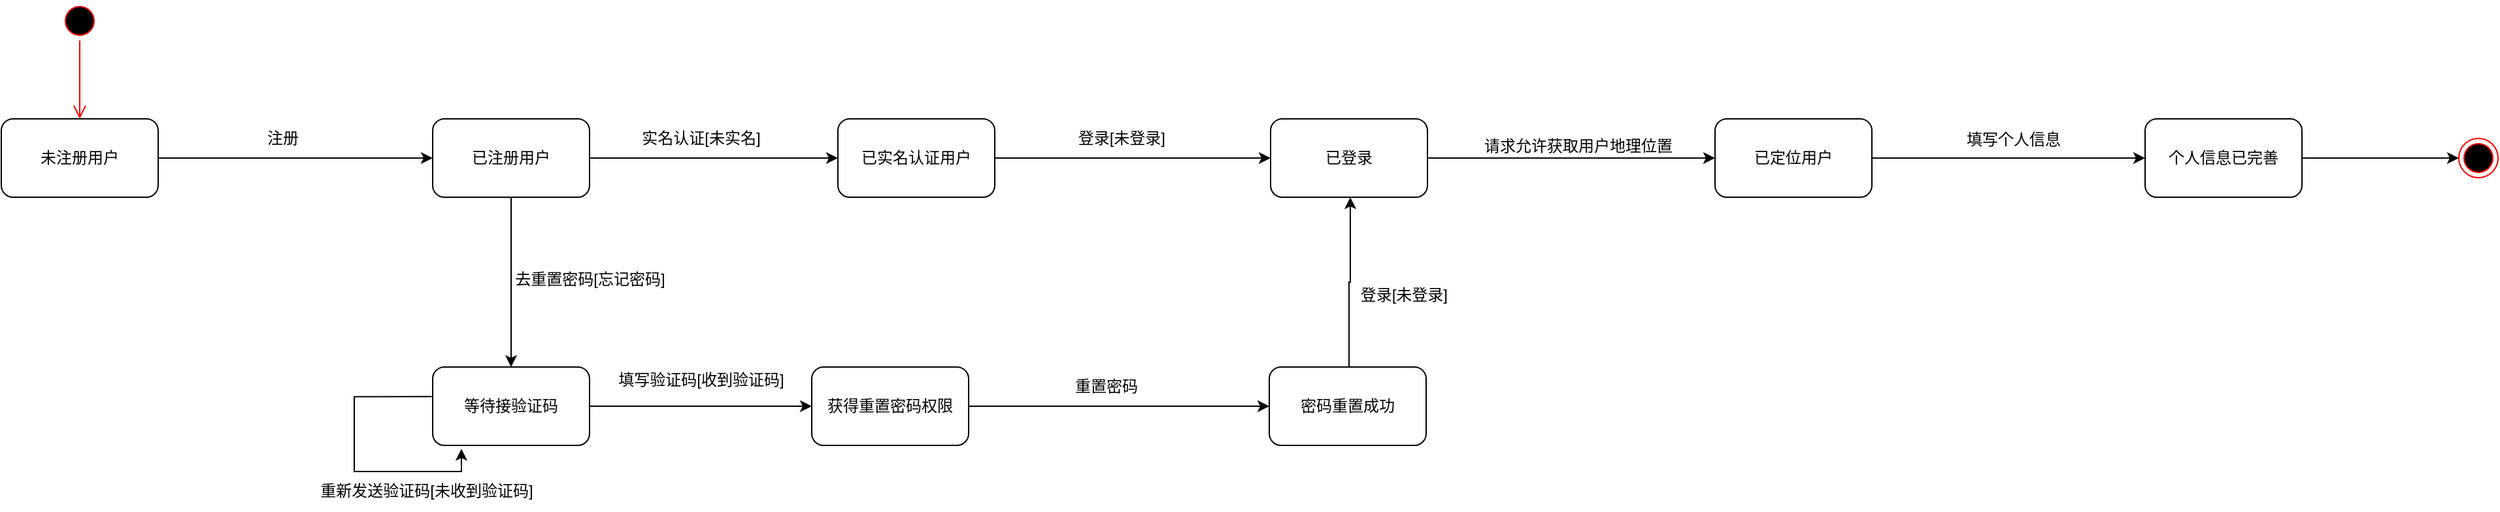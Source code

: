 <mxfile version="24.2.7" type="github">
  <diagram name="第 1 页" id="c85gAahULr5vzzudHRfK">
    <mxGraphModel dx="2068" dy="876" grid="1" gridSize="10" guides="1" tooltips="1" connect="1" arrows="1" fold="1" page="1" pageScale="1" pageWidth="827" pageHeight="1169" math="0" shadow="0">
      <root>
        <mxCell id="0" />
        <mxCell id="1" parent="0" />
        <mxCell id="xbXyKAkeTfbc9vZrLwJE-3" style="edgeStyle=orthogonalEdgeStyle;rounded=0;orthogonalLoop=1;jettySize=auto;html=1;entryX=0;entryY=0.5;entryDx=0;entryDy=0;" edge="1" parent="1" source="xbXyKAkeTfbc9vZrLwJE-1" target="xbXyKAkeTfbc9vZrLwJE-2">
          <mxGeometry relative="1" as="geometry" />
        </mxCell>
        <mxCell id="xbXyKAkeTfbc9vZrLwJE-1" value="未注册用户" style="rounded=1;whiteSpace=wrap;html=1;" vertex="1" parent="1">
          <mxGeometry x="40" y="370" width="120" height="60" as="geometry" />
        </mxCell>
        <mxCell id="xbXyKAkeTfbc9vZrLwJE-12" style="edgeStyle=orthogonalEdgeStyle;rounded=0;orthogonalLoop=1;jettySize=auto;html=1;" edge="1" parent="1" source="xbXyKAkeTfbc9vZrLwJE-2" target="xbXyKAkeTfbc9vZrLwJE-11">
          <mxGeometry relative="1" as="geometry" />
        </mxCell>
        <mxCell id="xbXyKAkeTfbc9vZrLwJE-25" style="edgeStyle=orthogonalEdgeStyle;rounded=0;orthogonalLoop=1;jettySize=auto;html=1;entryX=0.5;entryY=0;entryDx=0;entryDy=0;" edge="1" parent="1" source="xbXyKAkeTfbc9vZrLwJE-2" target="xbXyKAkeTfbc9vZrLwJE-15">
          <mxGeometry relative="1" as="geometry" />
        </mxCell>
        <mxCell id="xbXyKAkeTfbc9vZrLwJE-2" value="已注册用户" style="rounded=1;whiteSpace=wrap;html=1;" vertex="1" parent="1">
          <mxGeometry x="370" y="370" width="120" height="60" as="geometry" />
        </mxCell>
        <mxCell id="xbXyKAkeTfbc9vZrLwJE-4" value="注册" style="text;html=1;align=center;verticalAlign=middle;resizable=0;points=[];autosize=1;strokeColor=none;fillColor=none;" vertex="1" parent="1">
          <mxGeometry x="230" y="370" width="50" height="30" as="geometry" />
        </mxCell>
        <mxCell id="xbXyKAkeTfbc9vZrLwJE-9" style="edgeStyle=orthogonalEdgeStyle;rounded=0;orthogonalLoop=1;jettySize=auto;html=1;entryX=0;entryY=0.5;entryDx=0;entryDy=0;" edge="1" parent="1" source="xbXyKAkeTfbc9vZrLwJE-5" target="xbXyKAkeTfbc9vZrLwJE-8">
          <mxGeometry relative="1" as="geometry" />
        </mxCell>
        <mxCell id="xbXyKAkeTfbc9vZrLwJE-5" value="已登录" style="rounded=1;whiteSpace=wrap;html=1;" vertex="1" parent="1">
          <mxGeometry x="1011" y="370" width="120" height="60" as="geometry" />
        </mxCell>
        <mxCell id="xbXyKAkeTfbc9vZrLwJE-7" value="&amp;nbsp;登录[未登录]" style="text;html=1;align=center;verticalAlign=middle;resizable=0;points=[];autosize=1;strokeColor=none;fillColor=none;" vertex="1" parent="1">
          <mxGeometry x="850" y="370" width="90" height="30" as="geometry" />
        </mxCell>
        <mxCell id="xbXyKAkeTfbc9vZrLwJE-33" style="edgeStyle=orthogonalEdgeStyle;rounded=0;orthogonalLoop=1;jettySize=auto;html=1;entryX=0;entryY=0.5;entryDx=0;entryDy=0;" edge="1" parent="1" source="xbXyKAkeTfbc9vZrLwJE-8" target="xbXyKAkeTfbc9vZrLwJE-32">
          <mxGeometry relative="1" as="geometry" />
        </mxCell>
        <mxCell id="xbXyKAkeTfbc9vZrLwJE-8" value="已定位用户" style="rounded=1;whiteSpace=wrap;html=1;" vertex="1" parent="1">
          <mxGeometry x="1351" y="370" width="120" height="60" as="geometry" />
        </mxCell>
        <mxCell id="xbXyKAkeTfbc9vZrLwJE-10" value="请求允许获取用户地理位置" style="text;html=1;align=center;verticalAlign=middle;resizable=0;points=[];autosize=1;strokeColor=none;fillColor=none;" vertex="1" parent="1">
          <mxGeometry x="1161" y="376" width="170" height="30" as="geometry" />
        </mxCell>
        <mxCell id="xbXyKAkeTfbc9vZrLwJE-14" style="edgeStyle=orthogonalEdgeStyle;rounded=0;orthogonalLoop=1;jettySize=auto;html=1;entryX=0;entryY=0.5;entryDx=0;entryDy=0;" edge="1" parent="1" source="xbXyKAkeTfbc9vZrLwJE-11" target="xbXyKAkeTfbc9vZrLwJE-5">
          <mxGeometry relative="1" as="geometry" />
        </mxCell>
        <mxCell id="xbXyKAkeTfbc9vZrLwJE-11" value="已实名认证用户" style="rounded=1;whiteSpace=wrap;html=1;" vertex="1" parent="1">
          <mxGeometry x="680" y="370" width="120" height="60" as="geometry" />
        </mxCell>
        <mxCell id="xbXyKAkeTfbc9vZrLwJE-13" value="实名认证[未实名]" style="text;html=1;align=center;verticalAlign=middle;resizable=0;points=[];autosize=1;strokeColor=none;fillColor=none;" vertex="1" parent="1">
          <mxGeometry x="520" y="370" width="110" height="30" as="geometry" />
        </mxCell>
        <mxCell id="xbXyKAkeTfbc9vZrLwJE-26" style="edgeStyle=orthogonalEdgeStyle;rounded=0;orthogonalLoop=1;jettySize=auto;html=1;" edge="1" parent="1" source="xbXyKAkeTfbc9vZrLwJE-15" target="xbXyKAkeTfbc9vZrLwJE-19">
          <mxGeometry relative="1" as="geometry" />
        </mxCell>
        <mxCell id="xbXyKAkeTfbc9vZrLwJE-38" style="edgeStyle=orthogonalEdgeStyle;rounded=0;orthogonalLoop=1;jettySize=auto;html=1;entryX=0.183;entryY=1.044;entryDx=0;entryDy=0;entryPerimeter=0;exitX=-0.006;exitY=0.378;exitDx=0;exitDy=0;exitPerimeter=0;" edge="1" parent="1" source="xbXyKAkeTfbc9vZrLwJE-15" target="xbXyKAkeTfbc9vZrLwJE-15">
          <mxGeometry relative="1" as="geometry">
            <mxPoint x="430" y="730" as="targetPoint" />
            <Array as="points">
              <mxPoint x="310" y="583" />
              <mxPoint x="310" y="640" />
              <mxPoint x="392" y="640" />
            </Array>
          </mxGeometry>
        </mxCell>
        <mxCell id="xbXyKAkeTfbc9vZrLwJE-15" value="等待接验证码" style="rounded=1;whiteSpace=wrap;html=1;" vertex="1" parent="1">
          <mxGeometry x="370" y="560" width="120" height="60" as="geometry" />
        </mxCell>
        <mxCell id="xbXyKAkeTfbc9vZrLwJE-18" value="去重置密码[忘记密码]" style="text;html=1;align=center;verticalAlign=middle;resizable=0;points=[];autosize=1;strokeColor=none;fillColor=none;" vertex="1" parent="1">
          <mxGeometry x="420" y="478" width="140" height="30" as="geometry" />
        </mxCell>
        <mxCell id="xbXyKAkeTfbc9vZrLwJE-27" style="edgeStyle=orthogonalEdgeStyle;rounded=0;orthogonalLoop=1;jettySize=auto;html=1;entryX=0;entryY=0.5;entryDx=0;entryDy=0;" edge="1" parent="1" source="xbXyKAkeTfbc9vZrLwJE-19" target="xbXyKAkeTfbc9vZrLwJE-22">
          <mxGeometry relative="1" as="geometry" />
        </mxCell>
        <mxCell id="xbXyKAkeTfbc9vZrLwJE-19" value="获得重置密码权限" style="rounded=1;whiteSpace=wrap;html=1;" vertex="1" parent="1">
          <mxGeometry x="660" y="560" width="120" height="60" as="geometry" />
        </mxCell>
        <mxCell id="xbXyKAkeTfbc9vZrLwJE-21" value="填写验证码[收到验证码]" style="text;html=1;align=center;verticalAlign=middle;resizable=0;points=[];autosize=1;strokeColor=none;fillColor=none;" vertex="1" parent="1">
          <mxGeometry x="500" y="555" width="150" height="30" as="geometry" />
        </mxCell>
        <mxCell id="xbXyKAkeTfbc9vZrLwJE-28" style="edgeStyle=orthogonalEdgeStyle;rounded=0;orthogonalLoop=1;jettySize=auto;html=1;entryX=0.5;entryY=1;entryDx=0;entryDy=0;" edge="1" parent="1">
          <mxGeometry relative="1" as="geometry">
            <mxPoint x="1071" y="560" as="sourcePoint" />
            <mxPoint x="1072" y="430" as="targetPoint" />
            <Array as="points">
              <mxPoint x="1071" y="495" />
              <mxPoint x="1072" y="495" />
            </Array>
          </mxGeometry>
        </mxCell>
        <mxCell id="xbXyKAkeTfbc9vZrLwJE-22" value="密码重置成功" style="rounded=1;whiteSpace=wrap;html=1;" vertex="1" parent="1">
          <mxGeometry x="1010" y="560" width="120" height="60" as="geometry" />
        </mxCell>
        <mxCell id="xbXyKAkeTfbc9vZrLwJE-24" value="重置密码" style="text;html=1;align=center;verticalAlign=middle;resizable=0;points=[];autosize=1;strokeColor=none;fillColor=none;" vertex="1" parent="1">
          <mxGeometry x="850" y="560" width="70" height="30" as="geometry" />
        </mxCell>
        <mxCell id="xbXyKAkeTfbc9vZrLwJE-29" value="&amp;nbsp;登录[未登录]" style="text;html=1;align=center;verticalAlign=middle;resizable=0;points=[];autosize=1;strokeColor=none;fillColor=none;" vertex="1" parent="1">
          <mxGeometry x="1066" y="490" width="90" height="30" as="geometry" />
        </mxCell>
        <mxCell id="xbXyKAkeTfbc9vZrLwJE-30" value="" style="ellipse;html=1;shape=startState;fillColor=#000000;strokeColor=#ff0000;" vertex="1" parent="1">
          <mxGeometry x="85" y="280" width="30" height="30" as="geometry" />
        </mxCell>
        <mxCell id="xbXyKAkeTfbc9vZrLwJE-31" value="" style="edgeStyle=orthogonalEdgeStyle;html=1;verticalAlign=bottom;endArrow=open;endSize=8;strokeColor=#ff0000;rounded=0;" edge="1" source="xbXyKAkeTfbc9vZrLwJE-30" parent="1">
          <mxGeometry relative="1" as="geometry">
            <mxPoint x="100" y="370" as="targetPoint" />
          </mxGeometry>
        </mxCell>
        <mxCell id="xbXyKAkeTfbc9vZrLwJE-36" style="edgeStyle=orthogonalEdgeStyle;rounded=0;orthogonalLoop=1;jettySize=auto;html=1;" edge="1" parent="1" source="xbXyKAkeTfbc9vZrLwJE-32" target="xbXyKAkeTfbc9vZrLwJE-35">
          <mxGeometry relative="1" as="geometry" />
        </mxCell>
        <mxCell id="xbXyKAkeTfbc9vZrLwJE-32" value="个人信息已完善" style="rounded=1;whiteSpace=wrap;html=1;" vertex="1" parent="1">
          <mxGeometry x="1680" y="370" width="120" height="60" as="geometry" />
        </mxCell>
        <mxCell id="xbXyKAkeTfbc9vZrLwJE-34" value="填写个人信息" style="text;html=1;align=center;verticalAlign=middle;resizable=0;points=[];autosize=1;strokeColor=none;fillColor=none;" vertex="1" parent="1">
          <mxGeometry x="1529" y="371" width="100" height="30" as="geometry" />
        </mxCell>
        <mxCell id="xbXyKAkeTfbc9vZrLwJE-35" value="" style="ellipse;html=1;shape=endState;fillColor=#000000;strokeColor=#ff0000;" vertex="1" parent="1">
          <mxGeometry x="1920" y="385" width="30" height="30" as="geometry" />
        </mxCell>
        <mxCell id="xbXyKAkeTfbc9vZrLwJE-39" value="重新发送验证码[未收到验证码]" style="text;html=1;align=center;verticalAlign=middle;resizable=0;points=[];autosize=1;strokeColor=none;fillColor=none;" vertex="1" parent="1">
          <mxGeometry x="270" y="640" width="190" height="30" as="geometry" />
        </mxCell>
      </root>
    </mxGraphModel>
  </diagram>
</mxfile>
